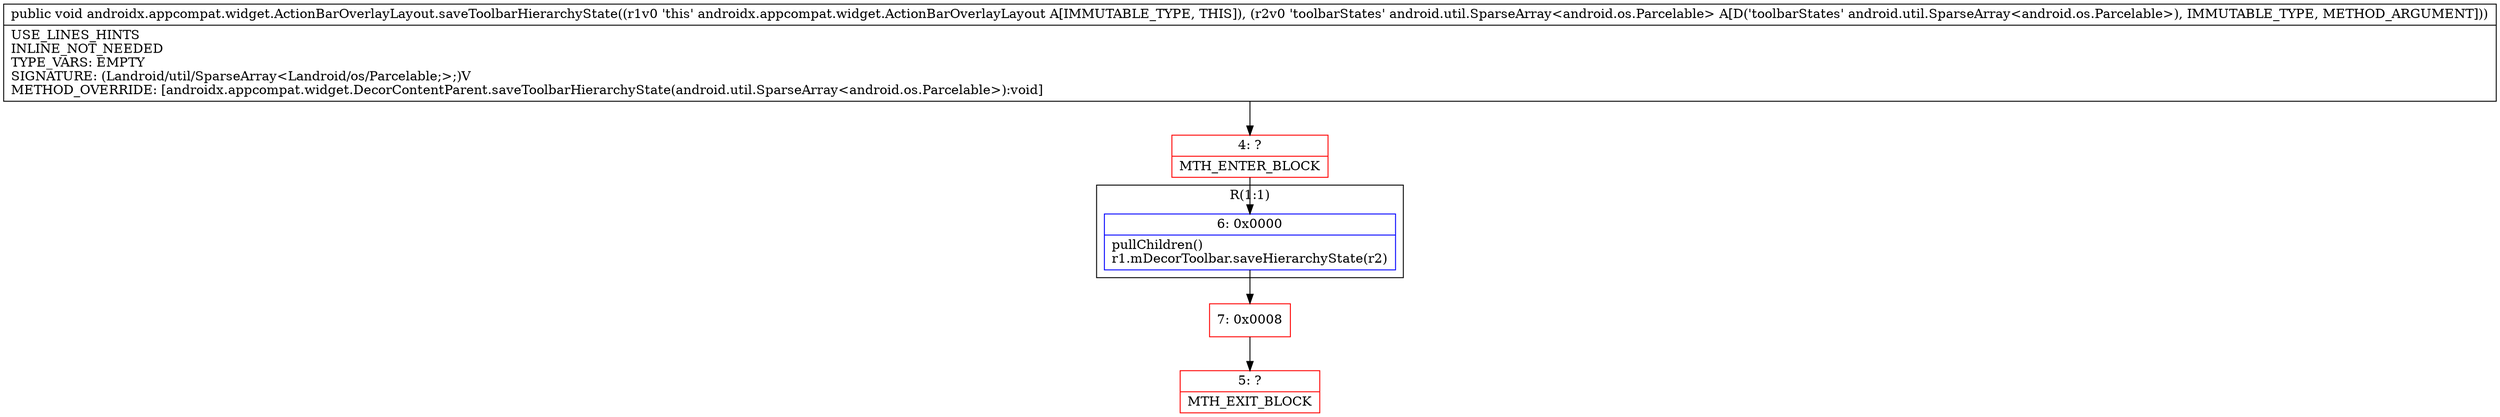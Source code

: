 digraph "CFG forandroidx.appcompat.widget.ActionBarOverlayLayout.saveToolbarHierarchyState(Landroid\/util\/SparseArray;)V" {
subgraph cluster_Region_333110347 {
label = "R(1:1)";
node [shape=record,color=blue];
Node_6 [shape=record,label="{6\:\ 0x0000|pullChildren()\lr1.mDecorToolbar.saveHierarchyState(r2)\l}"];
}
Node_4 [shape=record,color=red,label="{4\:\ ?|MTH_ENTER_BLOCK\l}"];
Node_7 [shape=record,color=red,label="{7\:\ 0x0008}"];
Node_5 [shape=record,color=red,label="{5\:\ ?|MTH_EXIT_BLOCK\l}"];
MethodNode[shape=record,label="{public void androidx.appcompat.widget.ActionBarOverlayLayout.saveToolbarHierarchyState((r1v0 'this' androidx.appcompat.widget.ActionBarOverlayLayout A[IMMUTABLE_TYPE, THIS]), (r2v0 'toolbarStates' android.util.SparseArray\<android.os.Parcelable\> A[D('toolbarStates' android.util.SparseArray\<android.os.Parcelable\>), IMMUTABLE_TYPE, METHOD_ARGUMENT]))  | USE_LINES_HINTS\lINLINE_NOT_NEEDED\lTYPE_VARS: EMPTY\lSIGNATURE: (Landroid\/util\/SparseArray\<Landroid\/os\/Parcelable;\>;)V\lMETHOD_OVERRIDE: [androidx.appcompat.widget.DecorContentParent.saveToolbarHierarchyState(android.util.SparseArray\<android.os.Parcelable\>):void]\l}"];
MethodNode -> Node_4;Node_6 -> Node_7;
Node_4 -> Node_6;
Node_7 -> Node_5;
}

